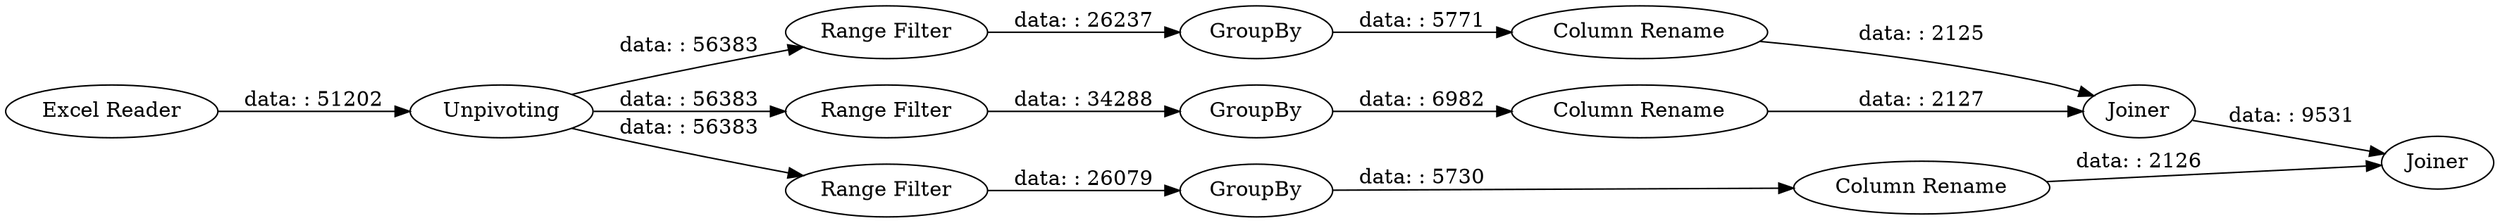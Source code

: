 digraph {
	"-6937885397939506516_4" [label="Range Filter"]
	"-6937885397939506516_13" [label=Joiner]
	"-6937885397939506516_11" [label="Column Rename"]
	"-6937885397939506516_7" [label=GroupBy]
	"-6937885397939506516_8" [label=GroupBy]
	"-6937885397939506516_5" [label="Range Filter"]
	"-6937885397939506516_9" [label="Column Rename"]
	"-6937885397939506516_1" [label="Excel Reader"]
	"-6937885397939506516_3" [label="Range Filter"]
	"-6937885397939506516_12" [label=Joiner]
	"-6937885397939506516_6" [label=GroupBy]
	"-6937885397939506516_2" [label=Unpivoting]
	"-6937885397939506516_10" [label="Column Rename"]
	"-6937885397939506516_2" -> "-6937885397939506516_3" [label="data: : 56383"]
	"-6937885397939506516_1" -> "-6937885397939506516_2" [label="data: : 51202"]
	"-6937885397939506516_5" -> "-6937885397939506516_8" [label="data: : 26079"]
	"-6937885397939506516_3" -> "-6937885397939506516_6" [label="data: : 26237"]
	"-6937885397939506516_12" -> "-6937885397939506516_13" [label="data: : 9531"]
	"-6937885397939506516_10" -> "-6937885397939506516_12" [label="data: : 2127"]
	"-6937885397939506516_9" -> "-6937885397939506516_12" [label="data: : 2125"]
	"-6937885397939506516_2" -> "-6937885397939506516_4" [label="data: : 56383"]
	"-6937885397939506516_4" -> "-6937885397939506516_7" [label="data: : 34288"]
	"-6937885397939506516_7" -> "-6937885397939506516_10" [label="data: : 6982"]
	"-6937885397939506516_11" -> "-6937885397939506516_13" [label="data: : 2126"]
	"-6937885397939506516_8" -> "-6937885397939506516_11" [label="data: : 5730"]
	"-6937885397939506516_2" -> "-6937885397939506516_5" [label="data: : 56383"]
	"-6937885397939506516_6" -> "-6937885397939506516_9" [label="data: : 5771"]
	rankdir=LR
}
